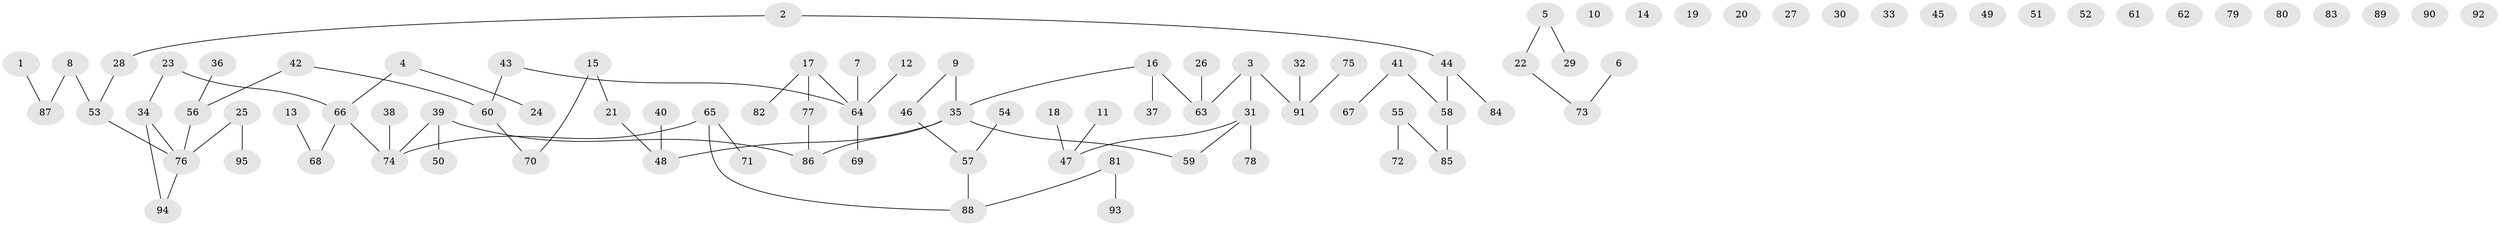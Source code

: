 // Generated by graph-tools (version 1.1) at 2025/00/03/09/25 03:00:48]
// undirected, 95 vertices, 79 edges
graph export_dot {
graph [start="1"]
  node [color=gray90,style=filled];
  1;
  2;
  3;
  4;
  5;
  6;
  7;
  8;
  9;
  10;
  11;
  12;
  13;
  14;
  15;
  16;
  17;
  18;
  19;
  20;
  21;
  22;
  23;
  24;
  25;
  26;
  27;
  28;
  29;
  30;
  31;
  32;
  33;
  34;
  35;
  36;
  37;
  38;
  39;
  40;
  41;
  42;
  43;
  44;
  45;
  46;
  47;
  48;
  49;
  50;
  51;
  52;
  53;
  54;
  55;
  56;
  57;
  58;
  59;
  60;
  61;
  62;
  63;
  64;
  65;
  66;
  67;
  68;
  69;
  70;
  71;
  72;
  73;
  74;
  75;
  76;
  77;
  78;
  79;
  80;
  81;
  82;
  83;
  84;
  85;
  86;
  87;
  88;
  89;
  90;
  91;
  92;
  93;
  94;
  95;
  1 -- 87;
  2 -- 28;
  2 -- 44;
  3 -- 31;
  3 -- 63;
  3 -- 91;
  4 -- 24;
  4 -- 66;
  5 -- 22;
  5 -- 29;
  6 -- 73;
  7 -- 64;
  8 -- 53;
  8 -- 87;
  9 -- 35;
  9 -- 46;
  11 -- 47;
  12 -- 64;
  13 -- 68;
  15 -- 21;
  15 -- 70;
  16 -- 35;
  16 -- 37;
  16 -- 63;
  17 -- 64;
  17 -- 77;
  17 -- 82;
  18 -- 47;
  21 -- 48;
  22 -- 73;
  23 -- 34;
  23 -- 66;
  25 -- 76;
  25 -- 95;
  26 -- 63;
  28 -- 53;
  31 -- 47;
  31 -- 59;
  31 -- 78;
  32 -- 91;
  34 -- 76;
  34 -- 94;
  35 -- 48;
  35 -- 59;
  35 -- 86;
  36 -- 56;
  38 -- 74;
  39 -- 50;
  39 -- 74;
  39 -- 86;
  40 -- 48;
  41 -- 58;
  41 -- 67;
  42 -- 56;
  42 -- 60;
  43 -- 60;
  43 -- 64;
  44 -- 58;
  44 -- 84;
  46 -- 57;
  53 -- 76;
  54 -- 57;
  55 -- 72;
  55 -- 85;
  56 -- 76;
  57 -- 88;
  58 -- 85;
  60 -- 70;
  64 -- 69;
  65 -- 71;
  65 -- 74;
  65 -- 88;
  66 -- 68;
  66 -- 74;
  75 -- 91;
  76 -- 94;
  77 -- 86;
  81 -- 88;
  81 -- 93;
}
